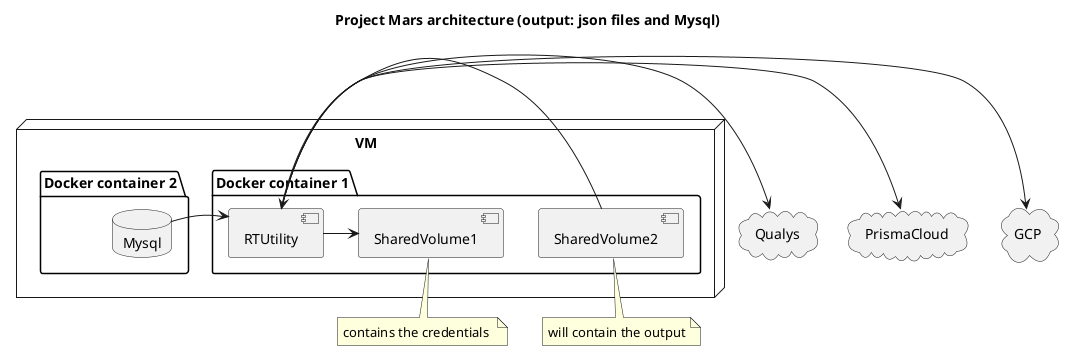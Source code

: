@startuml

title Project Mars architecture (output: json files and Mysql)

cloud PrismaCloud
cloud Qualys
cloud GCP
node "VM" {
    Package "Docker container 1" {
        component SharedVolume1
        component SharedVolume2
        component RTUtility
    }
        Package "Docker container 2" {
        database Mysql
    }
}
note bottom of [SharedVolume1]
  contains the credentials 
end note
note bottom of [SharedVolume2]
  will contain the output
end note



RTUtility -> Qualys
RTUtility -> PrismaCloud
RTUtility -> GCP
RTUtility -> SharedVolume1
RTUtility <- SharedVolume2
RTUtility <- Mysql



@enduml